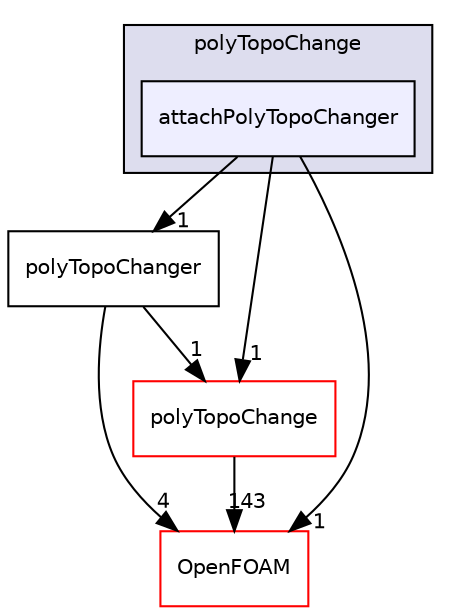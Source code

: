 digraph "src/dynamicMesh/polyTopoChange/attachPolyTopoChanger" {
  bgcolor=transparent;
  compound=true
  node [ fontsize="10", fontname="Helvetica"];
  edge [ labelfontsize="10", labelfontname="Helvetica"];
  subgraph clusterdir_1dcc9f8d039401a5088c21c8f851d182 {
    graph [ bgcolor="#ddddee", pencolor="black", label="polyTopoChange" fontname="Helvetica", fontsize="10", URL="dir_1dcc9f8d039401a5088c21c8f851d182.html"]
  dir_584d9b59e7ac00254d073f95161c4be3 [shape=box, label="attachPolyTopoChanger", style="filled", fillcolor="#eeeeff", pencolor="black", URL="dir_584d9b59e7ac00254d073f95161c4be3.html"];
  }
  dir_0952f9b6d6fcae993c8491153539ae37 [shape=box label="polyTopoChanger" URL="dir_0952f9b6d6fcae993c8491153539ae37.html"];
  dir_c5473ff19b20e6ec4dfe5c310b3778a8 [shape=box label="OpenFOAM" color="red" URL="dir_c5473ff19b20e6ec4dfe5c310b3778a8.html"];
  dir_312178702b93695831f6550a8adac170 [shape=box label="polyTopoChange" color="red" URL="dir_312178702b93695831f6550a8adac170.html"];
  dir_584d9b59e7ac00254d073f95161c4be3->dir_0952f9b6d6fcae993c8491153539ae37 [headlabel="1", labeldistance=1.5 headhref="dir_000815_000825.html"];
  dir_584d9b59e7ac00254d073f95161c4be3->dir_c5473ff19b20e6ec4dfe5c310b3778a8 [headlabel="1", labeldistance=1.5 headhref="dir_000815_001929.html"];
  dir_584d9b59e7ac00254d073f95161c4be3->dir_312178702b93695831f6550a8adac170 [headlabel="1", labeldistance=1.5 headhref="dir_000815_000817.html"];
  dir_0952f9b6d6fcae993c8491153539ae37->dir_c5473ff19b20e6ec4dfe5c310b3778a8 [headlabel="4", labeldistance=1.5 headhref="dir_000825_001929.html"];
  dir_0952f9b6d6fcae993c8491153539ae37->dir_312178702b93695831f6550a8adac170 [headlabel="1", labeldistance=1.5 headhref="dir_000825_000817.html"];
  dir_312178702b93695831f6550a8adac170->dir_c5473ff19b20e6ec4dfe5c310b3778a8 [headlabel="143", labeldistance=1.5 headhref="dir_000817_001929.html"];
}
